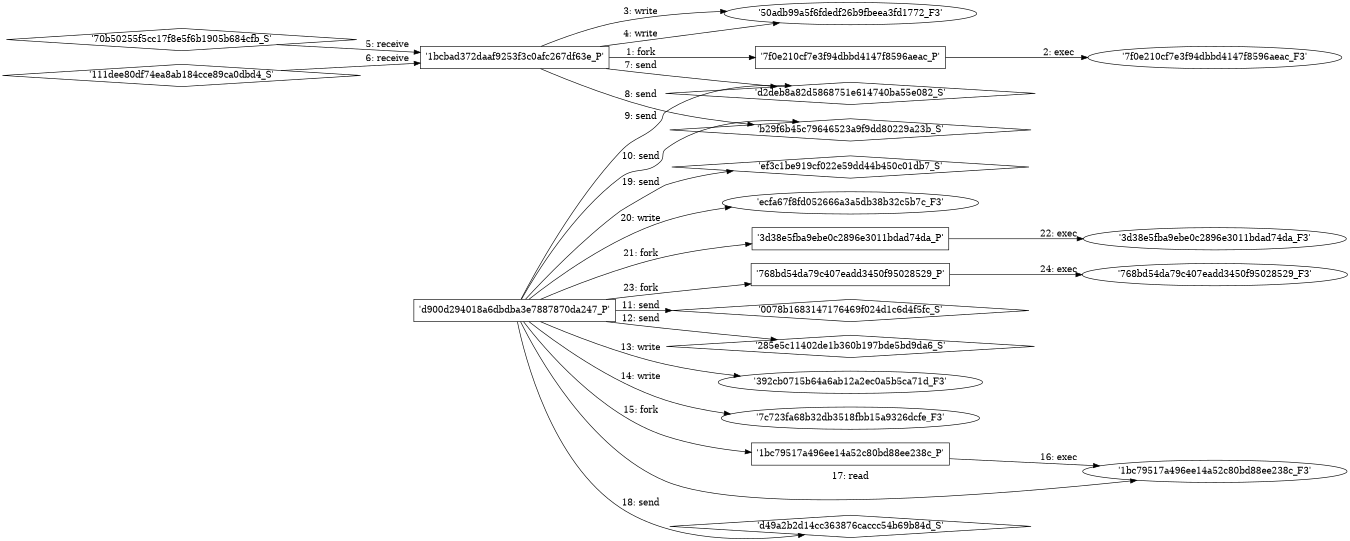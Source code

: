digraph "D:\Learning\Paper\apt\基于CTI的攻击预警\Dataset\攻击图\ASGfromALLCTI\A guide to combatting human-operated ransomware Part 2.dot" {
rankdir="LR"
size="9"
fixedsize="false"
splines="true"
nodesep=0.3
ranksep=0
fontsize=10
overlap="scalexy"
engine= "neato"
	"'1bcbad372daaf9253f3c0afc267df63e_P'" [node_type=Process shape=box]
	"'7f0e210cf7e3f94dbbd4147f8596aeac_P'" [node_type=Process shape=box]
	"'1bcbad372daaf9253f3c0afc267df63e_P'" -> "'7f0e210cf7e3f94dbbd4147f8596aeac_P'" [label="1: fork"]
	"'7f0e210cf7e3f94dbbd4147f8596aeac_P'" [node_type=Process shape=box]
	"'7f0e210cf7e3f94dbbd4147f8596aeac_F3'" [node_type=File shape=ellipse]
	"'7f0e210cf7e3f94dbbd4147f8596aeac_P'" -> "'7f0e210cf7e3f94dbbd4147f8596aeac_F3'" [label="2: exec"]
	"'50adb99a5f6fdedf26b9fbeea3fd1772_F3'" [node_type=file shape=ellipse]
	"'1bcbad372daaf9253f3c0afc267df63e_P'" [node_type=Process shape=box]
	"'1bcbad372daaf9253f3c0afc267df63e_P'" -> "'50adb99a5f6fdedf26b9fbeea3fd1772_F3'" [label="3: write"]
	"'50adb99a5f6fdedf26b9fbeea3fd1772_F3'" [node_type=file shape=ellipse]
	"'1bcbad372daaf9253f3c0afc267df63e_P'" [node_type=Process shape=box]
	"'1bcbad372daaf9253f3c0afc267df63e_P'" -> "'50adb99a5f6fdedf26b9fbeea3fd1772_F3'" [label="4: write"]
	"'1bcbad372daaf9253f3c0afc267df63e_P'" [node_type=Process shape=box]
	"'70b50255f5cc17f8e5f6b1905b684cfb_S'" [node_type=Socket shape=diamond]
	"'70b50255f5cc17f8e5f6b1905b684cfb_S'" -> "'1bcbad372daaf9253f3c0afc267df63e_P'" [label="5: receive"]
	"'1bcbad372daaf9253f3c0afc267df63e_P'" [node_type=Process shape=box]
	"'111dee80df74ea8ab184cce89ca0dbd4_S'" [node_type=Socket shape=diamond]
	"'111dee80df74ea8ab184cce89ca0dbd4_S'" -> "'1bcbad372daaf9253f3c0afc267df63e_P'" [label="6: receive"]
	"'d2deb8a82d5868751e614740ba55e082_S'" [node_type=Socket shape=diamond]
	"'1bcbad372daaf9253f3c0afc267df63e_P'" [node_type=Process shape=box]
	"'1bcbad372daaf9253f3c0afc267df63e_P'" -> "'d2deb8a82d5868751e614740ba55e082_S'" [label="7: send"]
	"'b29f6b45c79646523a9f9dd80229a23b_S'" [node_type=Socket shape=diamond]
	"'1bcbad372daaf9253f3c0afc267df63e_P'" [node_type=Process shape=box]
	"'1bcbad372daaf9253f3c0afc267df63e_P'" -> "'b29f6b45c79646523a9f9dd80229a23b_S'" [label="8: send"]
	"'d2deb8a82d5868751e614740ba55e082_S'" [node_type=Socket shape=diamond]
	"'d900d294018a6dbdba3e7887870da247_P'" [node_type=Process shape=box]
	"'d900d294018a6dbdba3e7887870da247_P'" -> "'d2deb8a82d5868751e614740ba55e082_S'" [label="9: send"]
	"'b29f6b45c79646523a9f9dd80229a23b_S'" [node_type=Socket shape=diamond]
	"'d900d294018a6dbdba3e7887870da247_P'" [node_type=Process shape=box]
	"'d900d294018a6dbdba3e7887870da247_P'" -> "'b29f6b45c79646523a9f9dd80229a23b_S'" [label="10: send"]
	"'0078b1683147176469f024d1c6d4f5fc_S'" [node_type=Socket shape=diamond]
	"'d900d294018a6dbdba3e7887870da247_P'" [node_type=Process shape=box]
	"'d900d294018a6dbdba3e7887870da247_P'" -> "'0078b1683147176469f024d1c6d4f5fc_S'" [label="11: send"]
	"'285e5c11402de1b360b197bde5bd9da6_S'" [node_type=Socket shape=diamond]
	"'d900d294018a6dbdba3e7887870da247_P'" [node_type=Process shape=box]
	"'d900d294018a6dbdba3e7887870da247_P'" -> "'285e5c11402de1b360b197bde5bd9da6_S'" [label="12: send"]
	"'392cb0715b64a6ab12a2ec0a5b5ca71d_F3'" [node_type=file shape=ellipse]
	"'d900d294018a6dbdba3e7887870da247_P'" [node_type=Process shape=box]
	"'d900d294018a6dbdba3e7887870da247_P'" -> "'392cb0715b64a6ab12a2ec0a5b5ca71d_F3'" [label="13: write"]
	"'7c723fa68b32db3518fbb15a9326dcfe_F3'" [node_type=file shape=ellipse]
	"'d900d294018a6dbdba3e7887870da247_P'" [node_type=Process shape=box]
	"'d900d294018a6dbdba3e7887870da247_P'" -> "'7c723fa68b32db3518fbb15a9326dcfe_F3'" [label="14: write"]
	"'d900d294018a6dbdba3e7887870da247_P'" [node_type=Process shape=box]
	"'1bc79517a496ee14a52c80bd88ee238c_P'" [node_type=Process shape=box]
	"'d900d294018a6dbdba3e7887870da247_P'" -> "'1bc79517a496ee14a52c80bd88ee238c_P'" [label="15: fork"]
	"'1bc79517a496ee14a52c80bd88ee238c_P'" [node_type=Process shape=box]
	"'1bc79517a496ee14a52c80bd88ee238c_F3'" [node_type=File shape=ellipse]
	"'1bc79517a496ee14a52c80bd88ee238c_P'" -> "'1bc79517a496ee14a52c80bd88ee238c_F3'" [label="16: exec"]
	"'1bc79517a496ee14a52c80bd88ee238c_F3'" [node_type=file shape=ellipse]
	"'d900d294018a6dbdba3e7887870da247_P'" [node_type=Process shape=box]
	"'d900d294018a6dbdba3e7887870da247_P'" -> "'1bc79517a496ee14a52c80bd88ee238c_F3'" [label="17: read"]
	"'d49a2b2d14cc363876caccc54b69b84d_S'" [node_type=Socket shape=diamond]
	"'d900d294018a6dbdba3e7887870da247_P'" [node_type=Process shape=box]
	"'d900d294018a6dbdba3e7887870da247_P'" -> "'d49a2b2d14cc363876caccc54b69b84d_S'" [label="18: send"]
	"'ef3c1be919cf022e59dd44b450c01db7_S'" [node_type=Socket shape=diamond]
	"'d900d294018a6dbdba3e7887870da247_P'" [node_type=Process shape=box]
	"'d900d294018a6dbdba3e7887870da247_P'" -> "'ef3c1be919cf022e59dd44b450c01db7_S'" [label="19: send"]
	"'ecfa67f8fd052666a3a5db38b32c5b7c_F3'" [node_type=file shape=ellipse]
	"'d900d294018a6dbdba3e7887870da247_P'" [node_type=Process shape=box]
	"'d900d294018a6dbdba3e7887870da247_P'" -> "'ecfa67f8fd052666a3a5db38b32c5b7c_F3'" [label="20: write"]
	"'d900d294018a6dbdba3e7887870da247_P'" [node_type=Process shape=box]
	"'3d38e5fba9ebe0c2896e3011bdad74da_P'" [node_type=Process shape=box]
	"'d900d294018a6dbdba3e7887870da247_P'" -> "'3d38e5fba9ebe0c2896e3011bdad74da_P'" [label="21: fork"]
	"'3d38e5fba9ebe0c2896e3011bdad74da_P'" [node_type=Process shape=box]
	"'3d38e5fba9ebe0c2896e3011bdad74da_F3'" [node_type=File shape=ellipse]
	"'3d38e5fba9ebe0c2896e3011bdad74da_P'" -> "'3d38e5fba9ebe0c2896e3011bdad74da_F3'" [label="22: exec"]
	"'d900d294018a6dbdba3e7887870da247_P'" [node_type=Process shape=box]
	"'768bd54da79c407eadd3450f95028529_P'" [node_type=Process shape=box]
	"'d900d294018a6dbdba3e7887870da247_P'" -> "'768bd54da79c407eadd3450f95028529_P'" [label="23: fork"]
	"'768bd54da79c407eadd3450f95028529_P'" [node_type=Process shape=box]
	"'768bd54da79c407eadd3450f95028529_F3'" [node_type=File shape=ellipse]
	"'768bd54da79c407eadd3450f95028529_P'" -> "'768bd54da79c407eadd3450f95028529_F3'" [label="24: exec"]
}
